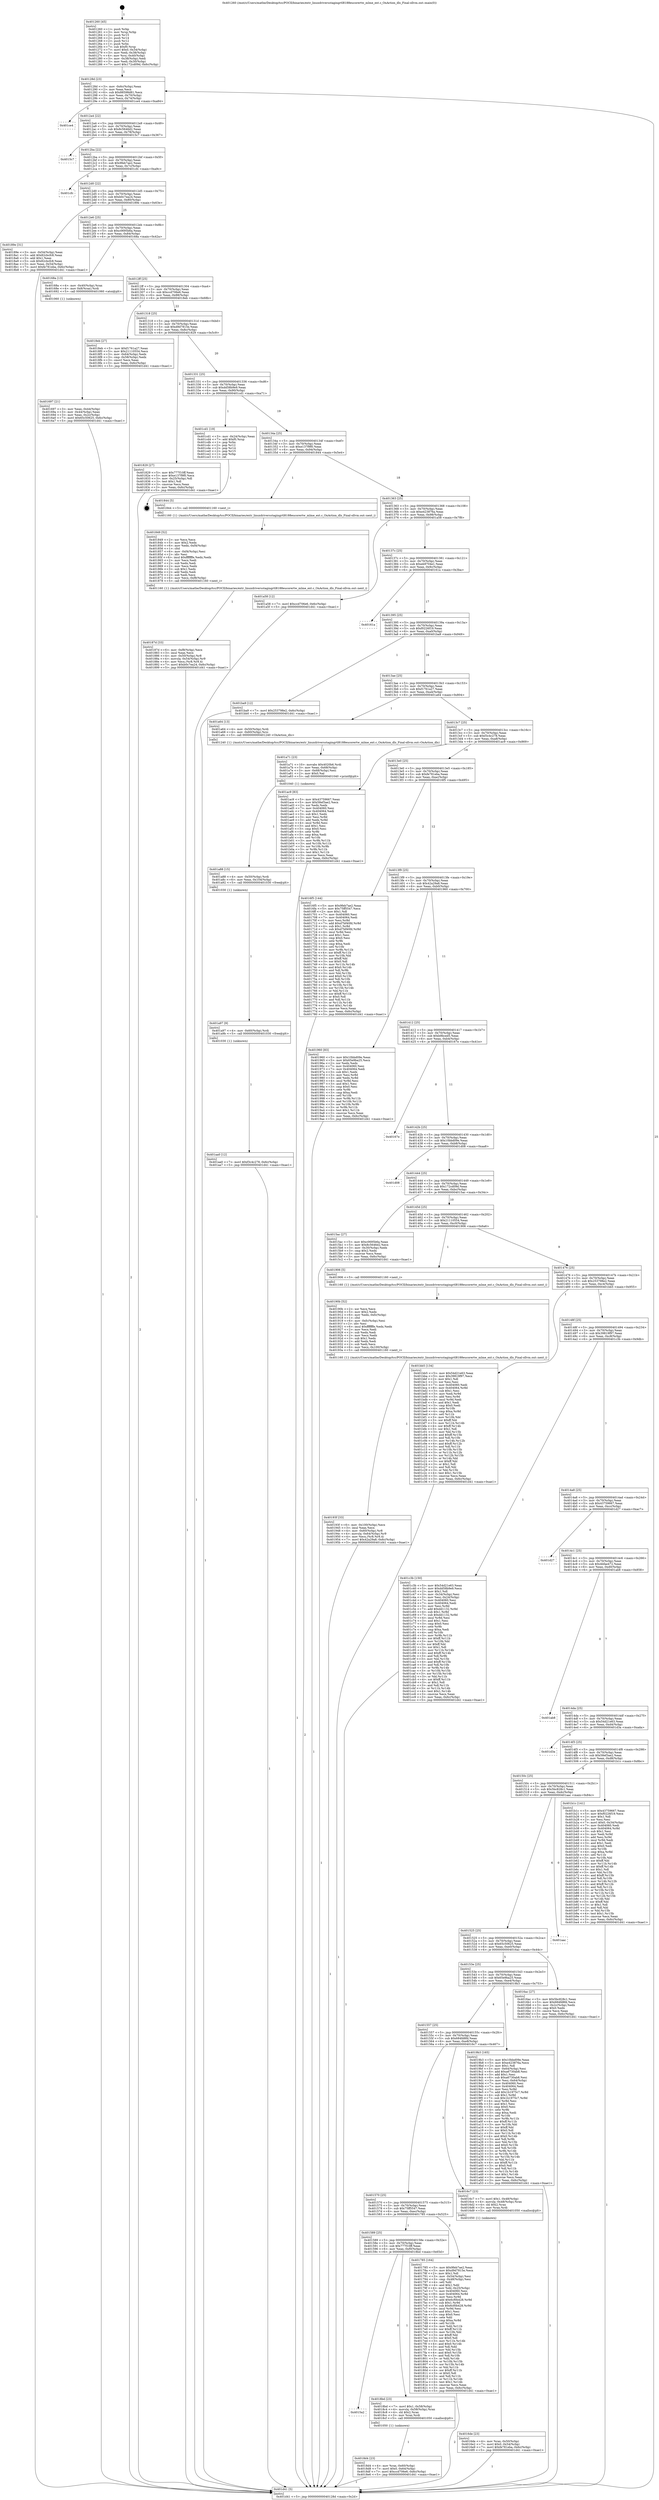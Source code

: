 digraph "0x401260" {
  label = "0x401260 (/mnt/c/Users/mathe/Desktop/tcc/POCII/binaries/extr_linuxdriversstagingrtl8188eucorertw_mlme_ext.c_OnAction_dls_Final-ollvm.out::main(0))"
  labelloc = "t"
  node[shape=record]

  Entry [label="",width=0.3,height=0.3,shape=circle,fillcolor=black,style=filled]
  "0x40128d" [label="{
     0x40128d [23]\l
     | [instrs]\l
     &nbsp;&nbsp;0x40128d \<+3\>: mov -0x6c(%rbp),%eax\l
     &nbsp;&nbsp;0x401290 \<+2\>: mov %eax,%ecx\l
     &nbsp;&nbsp;0x401292 \<+6\>: sub $0x88598d81,%ecx\l
     &nbsp;&nbsp;0x401298 \<+3\>: mov %eax,-0x70(%rbp)\l
     &nbsp;&nbsp;0x40129b \<+3\>: mov %ecx,-0x74(%rbp)\l
     &nbsp;&nbsp;0x40129e \<+6\>: je 0000000000401ce4 \<main+0xa84\>\l
  }"]
  "0x401ce4" [label="{
     0x401ce4\l
  }", style=dashed]
  "0x4012a4" [label="{
     0x4012a4 [22]\l
     | [instrs]\l
     &nbsp;&nbsp;0x4012a4 \<+5\>: jmp 00000000004012a9 \<main+0x49\>\l
     &nbsp;&nbsp;0x4012a9 \<+3\>: mov -0x70(%rbp),%eax\l
     &nbsp;&nbsp;0x4012ac \<+5\>: sub $0x8c5646d2,%eax\l
     &nbsp;&nbsp;0x4012b1 \<+3\>: mov %eax,-0x78(%rbp)\l
     &nbsp;&nbsp;0x4012b4 \<+6\>: je 00000000004015c7 \<main+0x367\>\l
  }"]
  Exit [label="",width=0.3,height=0.3,shape=circle,fillcolor=black,style=filled,peripheries=2]
  "0x4015c7" [label="{
     0x4015c7\l
  }", style=dashed]
  "0x4012ba" [label="{
     0x4012ba [22]\l
     | [instrs]\l
     &nbsp;&nbsp;0x4012ba \<+5\>: jmp 00000000004012bf \<main+0x5f\>\l
     &nbsp;&nbsp;0x4012bf \<+3\>: mov -0x70(%rbp),%eax\l
     &nbsp;&nbsp;0x4012c2 \<+5\>: sub $0x9feb7ae2,%eax\l
     &nbsp;&nbsp;0x4012c7 \<+3\>: mov %eax,-0x7c(%rbp)\l
     &nbsp;&nbsp;0x4012ca \<+6\>: je 0000000000401cfc \<main+0xa9c\>\l
  }"]
  "0x401aa0" [label="{
     0x401aa0 [12]\l
     | [instrs]\l
     &nbsp;&nbsp;0x401aa0 \<+7\>: movl $0xf3c4c278,-0x6c(%rbp)\l
     &nbsp;&nbsp;0x401aa7 \<+5\>: jmp 0000000000401d41 \<main+0xae1\>\l
  }"]
  "0x401cfc" [label="{
     0x401cfc\l
  }", style=dashed]
  "0x4012d0" [label="{
     0x4012d0 [22]\l
     | [instrs]\l
     &nbsp;&nbsp;0x4012d0 \<+5\>: jmp 00000000004012d5 \<main+0x75\>\l
     &nbsp;&nbsp;0x4012d5 \<+3\>: mov -0x70(%rbp),%eax\l
     &nbsp;&nbsp;0x4012d8 \<+5\>: sub $0xb0c7ea24,%eax\l
     &nbsp;&nbsp;0x4012dd \<+3\>: mov %eax,-0x80(%rbp)\l
     &nbsp;&nbsp;0x4012e0 \<+6\>: je 000000000040189e \<main+0x63e\>\l
  }"]
  "0x401a97" [label="{
     0x401a97 [9]\l
     | [instrs]\l
     &nbsp;&nbsp;0x401a97 \<+4\>: mov -0x60(%rbp),%rdi\l
     &nbsp;&nbsp;0x401a9b \<+5\>: call 0000000000401030 \<free@plt\>\l
     | [calls]\l
     &nbsp;&nbsp;0x401030 \{1\} (unknown)\l
  }"]
  "0x40189e" [label="{
     0x40189e [31]\l
     | [instrs]\l
     &nbsp;&nbsp;0x40189e \<+3\>: mov -0x54(%rbp),%eax\l
     &nbsp;&nbsp;0x4018a1 \<+5\>: add $0x82cbcfc8,%eax\l
     &nbsp;&nbsp;0x4018a6 \<+3\>: add $0x1,%eax\l
     &nbsp;&nbsp;0x4018a9 \<+5\>: sub $0x82cbcfc8,%eax\l
     &nbsp;&nbsp;0x4018ae \<+3\>: mov %eax,-0x54(%rbp)\l
     &nbsp;&nbsp;0x4018b1 \<+7\>: movl $0xfe781eba,-0x6c(%rbp)\l
     &nbsp;&nbsp;0x4018b8 \<+5\>: jmp 0000000000401d41 \<main+0xae1\>\l
  }"]
  "0x4012e6" [label="{
     0x4012e6 [25]\l
     | [instrs]\l
     &nbsp;&nbsp;0x4012e6 \<+5\>: jmp 00000000004012eb \<main+0x8b\>\l
     &nbsp;&nbsp;0x4012eb \<+3\>: mov -0x70(%rbp),%eax\l
     &nbsp;&nbsp;0x4012ee \<+5\>: sub $0xc0695b6a,%eax\l
     &nbsp;&nbsp;0x4012f3 \<+6\>: mov %eax,-0x84(%rbp)\l
     &nbsp;&nbsp;0x4012f9 \<+6\>: je 000000000040168a \<main+0x42a\>\l
  }"]
  "0x401a88" [label="{
     0x401a88 [15]\l
     | [instrs]\l
     &nbsp;&nbsp;0x401a88 \<+4\>: mov -0x50(%rbp),%rdi\l
     &nbsp;&nbsp;0x401a8c \<+6\>: mov %eax,-0x104(%rbp)\l
     &nbsp;&nbsp;0x401a92 \<+5\>: call 0000000000401030 \<free@plt\>\l
     | [calls]\l
     &nbsp;&nbsp;0x401030 \{1\} (unknown)\l
  }"]
  "0x40168a" [label="{
     0x40168a [13]\l
     | [instrs]\l
     &nbsp;&nbsp;0x40168a \<+4\>: mov -0x40(%rbp),%rax\l
     &nbsp;&nbsp;0x40168e \<+4\>: mov 0x8(%rax),%rdi\l
     &nbsp;&nbsp;0x401692 \<+5\>: call 0000000000401060 \<atoi@plt\>\l
     | [calls]\l
     &nbsp;&nbsp;0x401060 \{1\} (unknown)\l
  }"]
  "0x4012ff" [label="{
     0x4012ff [25]\l
     | [instrs]\l
     &nbsp;&nbsp;0x4012ff \<+5\>: jmp 0000000000401304 \<main+0xa4\>\l
     &nbsp;&nbsp;0x401304 \<+3\>: mov -0x70(%rbp),%eax\l
     &nbsp;&nbsp;0x401307 \<+5\>: sub $0xccd706e6,%eax\l
     &nbsp;&nbsp;0x40130c \<+6\>: mov %eax,-0x88(%rbp)\l
     &nbsp;&nbsp;0x401312 \<+6\>: je 00000000004018eb \<main+0x68b\>\l
  }"]
  "0x401a71" [label="{
     0x401a71 [23]\l
     | [instrs]\l
     &nbsp;&nbsp;0x401a71 \<+10\>: movabs $0x4020b6,%rdi\l
     &nbsp;&nbsp;0x401a7b \<+3\>: mov %eax,-0x68(%rbp)\l
     &nbsp;&nbsp;0x401a7e \<+3\>: mov -0x68(%rbp),%esi\l
     &nbsp;&nbsp;0x401a81 \<+2\>: mov $0x0,%al\l
     &nbsp;&nbsp;0x401a83 \<+5\>: call 0000000000401040 \<printf@plt\>\l
     | [calls]\l
     &nbsp;&nbsp;0x401040 \{1\} (unknown)\l
  }"]
  "0x4018eb" [label="{
     0x4018eb [27]\l
     | [instrs]\l
     &nbsp;&nbsp;0x4018eb \<+5\>: mov $0xf1761a27,%eax\l
     &nbsp;&nbsp;0x4018f0 \<+5\>: mov $0x21110554,%ecx\l
     &nbsp;&nbsp;0x4018f5 \<+3\>: mov -0x64(%rbp),%edx\l
     &nbsp;&nbsp;0x4018f8 \<+3\>: cmp -0x58(%rbp),%edx\l
     &nbsp;&nbsp;0x4018fb \<+3\>: cmovl %ecx,%eax\l
     &nbsp;&nbsp;0x4018fe \<+3\>: mov %eax,-0x6c(%rbp)\l
     &nbsp;&nbsp;0x401901 \<+5\>: jmp 0000000000401d41 \<main+0xae1\>\l
  }"]
  "0x401318" [label="{
     0x401318 [25]\l
     | [instrs]\l
     &nbsp;&nbsp;0x401318 \<+5\>: jmp 000000000040131d \<main+0xbd\>\l
     &nbsp;&nbsp;0x40131d \<+3\>: mov -0x70(%rbp),%eax\l
     &nbsp;&nbsp;0x401320 \<+5\>: sub $0xd9d7815e,%eax\l
     &nbsp;&nbsp;0x401325 \<+6\>: mov %eax,-0x8c(%rbp)\l
     &nbsp;&nbsp;0x40132b \<+6\>: je 0000000000401829 \<main+0x5c9\>\l
  }"]
  "0x40193f" [label="{
     0x40193f [33]\l
     | [instrs]\l
     &nbsp;&nbsp;0x40193f \<+6\>: mov -0x100(%rbp),%ecx\l
     &nbsp;&nbsp;0x401945 \<+3\>: imul %eax,%ecx\l
     &nbsp;&nbsp;0x401948 \<+4\>: mov -0x60(%rbp),%r8\l
     &nbsp;&nbsp;0x40194c \<+4\>: movslq -0x64(%rbp),%r9\l
     &nbsp;&nbsp;0x401950 \<+4\>: mov %ecx,(%r8,%r9,4)\l
     &nbsp;&nbsp;0x401954 \<+7\>: movl $0x42a29a8,-0x6c(%rbp)\l
     &nbsp;&nbsp;0x40195b \<+5\>: jmp 0000000000401d41 \<main+0xae1\>\l
  }"]
  "0x401829" [label="{
     0x401829 [27]\l
     | [instrs]\l
     &nbsp;&nbsp;0x401829 \<+5\>: mov $0x777f10ff,%eax\l
     &nbsp;&nbsp;0x40182e \<+5\>: mov $0xe137f9f0,%ecx\l
     &nbsp;&nbsp;0x401833 \<+3\>: mov -0x25(%rbp),%dl\l
     &nbsp;&nbsp;0x401836 \<+3\>: test $0x1,%dl\l
     &nbsp;&nbsp;0x401839 \<+3\>: cmovne %ecx,%eax\l
     &nbsp;&nbsp;0x40183c \<+3\>: mov %eax,-0x6c(%rbp)\l
     &nbsp;&nbsp;0x40183f \<+5\>: jmp 0000000000401d41 \<main+0xae1\>\l
  }"]
  "0x401331" [label="{
     0x401331 [25]\l
     | [instrs]\l
     &nbsp;&nbsp;0x401331 \<+5\>: jmp 0000000000401336 \<main+0xd6\>\l
     &nbsp;&nbsp;0x401336 \<+3\>: mov -0x70(%rbp),%eax\l
     &nbsp;&nbsp;0x401339 \<+5\>: sub $0xdd58b9e9,%eax\l
     &nbsp;&nbsp;0x40133e \<+6\>: mov %eax,-0x90(%rbp)\l
     &nbsp;&nbsp;0x401344 \<+6\>: je 0000000000401cd1 \<main+0xa71\>\l
  }"]
  "0x40190b" [label="{
     0x40190b [52]\l
     | [instrs]\l
     &nbsp;&nbsp;0x40190b \<+2\>: xor %ecx,%ecx\l
     &nbsp;&nbsp;0x40190d \<+5\>: mov $0x2,%edx\l
     &nbsp;&nbsp;0x401912 \<+6\>: mov %edx,-0xfc(%rbp)\l
     &nbsp;&nbsp;0x401918 \<+1\>: cltd\l
     &nbsp;&nbsp;0x401919 \<+6\>: mov -0xfc(%rbp),%esi\l
     &nbsp;&nbsp;0x40191f \<+2\>: idiv %esi\l
     &nbsp;&nbsp;0x401921 \<+6\>: imul $0xfffffffe,%edx,%edx\l
     &nbsp;&nbsp;0x401927 \<+2\>: mov %ecx,%edi\l
     &nbsp;&nbsp;0x401929 \<+2\>: sub %edx,%edi\l
     &nbsp;&nbsp;0x40192b \<+2\>: mov %ecx,%edx\l
     &nbsp;&nbsp;0x40192d \<+3\>: sub $0x1,%edx\l
     &nbsp;&nbsp;0x401930 \<+2\>: add %edx,%edi\l
     &nbsp;&nbsp;0x401932 \<+2\>: sub %edi,%ecx\l
     &nbsp;&nbsp;0x401934 \<+6\>: mov %ecx,-0x100(%rbp)\l
     &nbsp;&nbsp;0x40193a \<+5\>: call 0000000000401160 \<next_i\>\l
     | [calls]\l
     &nbsp;&nbsp;0x401160 \{1\} (/mnt/c/Users/mathe/Desktop/tcc/POCII/binaries/extr_linuxdriversstagingrtl8188eucorertw_mlme_ext.c_OnAction_dls_Final-ollvm.out::next_i)\l
  }"]
  "0x401cd1" [label="{
     0x401cd1 [19]\l
     | [instrs]\l
     &nbsp;&nbsp;0x401cd1 \<+3\>: mov -0x24(%rbp),%eax\l
     &nbsp;&nbsp;0x401cd4 \<+7\>: add $0xf0,%rsp\l
     &nbsp;&nbsp;0x401cdb \<+1\>: pop %rbx\l
     &nbsp;&nbsp;0x401cdc \<+2\>: pop %r12\l
     &nbsp;&nbsp;0x401cde \<+2\>: pop %r14\l
     &nbsp;&nbsp;0x401ce0 \<+2\>: pop %r15\l
     &nbsp;&nbsp;0x401ce2 \<+1\>: pop %rbp\l
     &nbsp;&nbsp;0x401ce3 \<+1\>: ret\l
  }"]
  "0x40134a" [label="{
     0x40134a [25]\l
     | [instrs]\l
     &nbsp;&nbsp;0x40134a \<+5\>: jmp 000000000040134f \<main+0xef\>\l
     &nbsp;&nbsp;0x40134f \<+3\>: mov -0x70(%rbp),%eax\l
     &nbsp;&nbsp;0x401352 \<+5\>: sub $0xe137f9f0,%eax\l
     &nbsp;&nbsp;0x401357 \<+6\>: mov %eax,-0x94(%rbp)\l
     &nbsp;&nbsp;0x40135d \<+6\>: je 0000000000401844 \<main+0x5e4\>\l
  }"]
  "0x4018d4" [label="{
     0x4018d4 [23]\l
     | [instrs]\l
     &nbsp;&nbsp;0x4018d4 \<+4\>: mov %rax,-0x60(%rbp)\l
     &nbsp;&nbsp;0x4018d8 \<+7\>: movl $0x0,-0x64(%rbp)\l
     &nbsp;&nbsp;0x4018df \<+7\>: movl $0xccd706e6,-0x6c(%rbp)\l
     &nbsp;&nbsp;0x4018e6 \<+5\>: jmp 0000000000401d41 \<main+0xae1\>\l
  }"]
  "0x401844" [label="{
     0x401844 [5]\l
     | [instrs]\l
     &nbsp;&nbsp;0x401844 \<+5\>: call 0000000000401160 \<next_i\>\l
     | [calls]\l
     &nbsp;&nbsp;0x401160 \{1\} (/mnt/c/Users/mathe/Desktop/tcc/POCII/binaries/extr_linuxdriversstagingrtl8188eucorertw_mlme_ext.c_OnAction_dls_Final-ollvm.out::next_i)\l
  }"]
  "0x401363" [label="{
     0x401363 [25]\l
     | [instrs]\l
     &nbsp;&nbsp;0x401363 \<+5\>: jmp 0000000000401368 \<main+0x108\>\l
     &nbsp;&nbsp;0x401368 \<+3\>: mov -0x70(%rbp),%eax\l
     &nbsp;&nbsp;0x40136b \<+5\>: sub $0xe423876a,%eax\l
     &nbsp;&nbsp;0x401370 \<+6\>: mov %eax,-0x98(%rbp)\l
     &nbsp;&nbsp;0x401376 \<+6\>: je 0000000000401a58 \<main+0x7f8\>\l
  }"]
  "0x4015a2" [label="{
     0x4015a2\l
  }", style=dashed]
  "0x401a58" [label="{
     0x401a58 [12]\l
     | [instrs]\l
     &nbsp;&nbsp;0x401a58 \<+7\>: movl $0xccd706e6,-0x6c(%rbp)\l
     &nbsp;&nbsp;0x401a5f \<+5\>: jmp 0000000000401d41 \<main+0xae1\>\l
  }"]
  "0x40137c" [label="{
     0x40137c [25]\l
     | [instrs]\l
     &nbsp;&nbsp;0x40137c \<+5\>: jmp 0000000000401381 \<main+0x121\>\l
     &nbsp;&nbsp;0x401381 \<+3\>: mov -0x70(%rbp),%eax\l
     &nbsp;&nbsp;0x401384 \<+5\>: sub $0xeb9704e1,%eax\l
     &nbsp;&nbsp;0x401389 \<+6\>: mov %eax,-0x9c(%rbp)\l
     &nbsp;&nbsp;0x40138f \<+6\>: je 000000000040161a \<main+0x3ba\>\l
  }"]
  "0x4018bd" [label="{
     0x4018bd [23]\l
     | [instrs]\l
     &nbsp;&nbsp;0x4018bd \<+7\>: movl $0x1,-0x58(%rbp)\l
     &nbsp;&nbsp;0x4018c4 \<+4\>: movslq -0x58(%rbp),%rax\l
     &nbsp;&nbsp;0x4018c8 \<+4\>: shl $0x2,%rax\l
     &nbsp;&nbsp;0x4018cc \<+3\>: mov %rax,%rdi\l
     &nbsp;&nbsp;0x4018cf \<+5\>: call 0000000000401050 \<malloc@plt\>\l
     | [calls]\l
     &nbsp;&nbsp;0x401050 \{1\} (unknown)\l
  }"]
  "0x40161a" [label="{
     0x40161a\l
  }", style=dashed]
  "0x401395" [label="{
     0x401395 [25]\l
     | [instrs]\l
     &nbsp;&nbsp;0x401395 \<+5\>: jmp 000000000040139a \<main+0x13a\>\l
     &nbsp;&nbsp;0x40139a \<+3\>: mov -0x70(%rbp),%eax\l
     &nbsp;&nbsp;0x40139d \<+5\>: sub $0xf0226f19,%eax\l
     &nbsp;&nbsp;0x4013a2 \<+6\>: mov %eax,-0xa0(%rbp)\l
     &nbsp;&nbsp;0x4013a8 \<+6\>: je 0000000000401ba9 \<main+0x949\>\l
  }"]
  "0x40187d" [label="{
     0x40187d [33]\l
     | [instrs]\l
     &nbsp;&nbsp;0x40187d \<+6\>: mov -0xf8(%rbp),%ecx\l
     &nbsp;&nbsp;0x401883 \<+3\>: imul %eax,%ecx\l
     &nbsp;&nbsp;0x401886 \<+4\>: mov -0x50(%rbp),%r8\l
     &nbsp;&nbsp;0x40188a \<+4\>: movslq -0x54(%rbp),%r9\l
     &nbsp;&nbsp;0x40188e \<+4\>: mov %ecx,(%r8,%r9,4)\l
     &nbsp;&nbsp;0x401892 \<+7\>: movl $0xb0c7ea24,-0x6c(%rbp)\l
     &nbsp;&nbsp;0x401899 \<+5\>: jmp 0000000000401d41 \<main+0xae1\>\l
  }"]
  "0x401ba9" [label="{
     0x401ba9 [12]\l
     | [instrs]\l
     &nbsp;&nbsp;0x401ba9 \<+7\>: movl $0x253798e2,-0x6c(%rbp)\l
     &nbsp;&nbsp;0x401bb0 \<+5\>: jmp 0000000000401d41 \<main+0xae1\>\l
  }"]
  "0x4013ae" [label="{
     0x4013ae [25]\l
     | [instrs]\l
     &nbsp;&nbsp;0x4013ae \<+5\>: jmp 00000000004013b3 \<main+0x153\>\l
     &nbsp;&nbsp;0x4013b3 \<+3\>: mov -0x70(%rbp),%eax\l
     &nbsp;&nbsp;0x4013b6 \<+5\>: sub $0xf1761a27,%eax\l
     &nbsp;&nbsp;0x4013bb \<+6\>: mov %eax,-0xa4(%rbp)\l
     &nbsp;&nbsp;0x4013c1 \<+6\>: je 0000000000401a64 \<main+0x804\>\l
  }"]
  "0x401849" [label="{
     0x401849 [52]\l
     | [instrs]\l
     &nbsp;&nbsp;0x401849 \<+2\>: xor %ecx,%ecx\l
     &nbsp;&nbsp;0x40184b \<+5\>: mov $0x2,%edx\l
     &nbsp;&nbsp;0x401850 \<+6\>: mov %edx,-0xf4(%rbp)\l
     &nbsp;&nbsp;0x401856 \<+1\>: cltd\l
     &nbsp;&nbsp;0x401857 \<+6\>: mov -0xf4(%rbp),%esi\l
     &nbsp;&nbsp;0x40185d \<+2\>: idiv %esi\l
     &nbsp;&nbsp;0x40185f \<+6\>: imul $0xfffffffe,%edx,%edx\l
     &nbsp;&nbsp;0x401865 \<+2\>: mov %ecx,%edi\l
     &nbsp;&nbsp;0x401867 \<+2\>: sub %edx,%edi\l
     &nbsp;&nbsp;0x401869 \<+2\>: mov %ecx,%edx\l
     &nbsp;&nbsp;0x40186b \<+3\>: sub $0x1,%edx\l
     &nbsp;&nbsp;0x40186e \<+2\>: add %edx,%edi\l
     &nbsp;&nbsp;0x401870 \<+2\>: sub %edi,%ecx\l
     &nbsp;&nbsp;0x401872 \<+6\>: mov %ecx,-0xf8(%rbp)\l
     &nbsp;&nbsp;0x401878 \<+5\>: call 0000000000401160 \<next_i\>\l
     | [calls]\l
     &nbsp;&nbsp;0x401160 \{1\} (/mnt/c/Users/mathe/Desktop/tcc/POCII/binaries/extr_linuxdriversstagingrtl8188eucorertw_mlme_ext.c_OnAction_dls_Final-ollvm.out::next_i)\l
  }"]
  "0x401a64" [label="{
     0x401a64 [13]\l
     | [instrs]\l
     &nbsp;&nbsp;0x401a64 \<+4\>: mov -0x50(%rbp),%rdi\l
     &nbsp;&nbsp;0x401a68 \<+4\>: mov -0x60(%rbp),%rsi\l
     &nbsp;&nbsp;0x401a6c \<+5\>: call 0000000000401240 \<OnAction_dls\>\l
     | [calls]\l
     &nbsp;&nbsp;0x401240 \{1\} (/mnt/c/Users/mathe/Desktop/tcc/POCII/binaries/extr_linuxdriversstagingrtl8188eucorertw_mlme_ext.c_OnAction_dls_Final-ollvm.out::OnAction_dls)\l
  }"]
  "0x4013c7" [label="{
     0x4013c7 [25]\l
     | [instrs]\l
     &nbsp;&nbsp;0x4013c7 \<+5\>: jmp 00000000004013cc \<main+0x16c\>\l
     &nbsp;&nbsp;0x4013cc \<+3\>: mov -0x70(%rbp),%eax\l
     &nbsp;&nbsp;0x4013cf \<+5\>: sub $0xf3c4c278,%eax\l
     &nbsp;&nbsp;0x4013d4 \<+6\>: mov %eax,-0xa8(%rbp)\l
     &nbsp;&nbsp;0x4013da \<+6\>: je 0000000000401ac9 \<main+0x869\>\l
  }"]
  "0x401589" [label="{
     0x401589 [25]\l
     | [instrs]\l
     &nbsp;&nbsp;0x401589 \<+5\>: jmp 000000000040158e \<main+0x32e\>\l
     &nbsp;&nbsp;0x40158e \<+3\>: mov -0x70(%rbp),%eax\l
     &nbsp;&nbsp;0x401591 \<+5\>: sub $0x777f10ff,%eax\l
     &nbsp;&nbsp;0x401596 \<+6\>: mov %eax,-0xf0(%rbp)\l
     &nbsp;&nbsp;0x40159c \<+6\>: je 00000000004018bd \<main+0x65d\>\l
  }"]
  "0x401ac9" [label="{
     0x401ac9 [83]\l
     | [instrs]\l
     &nbsp;&nbsp;0x401ac9 \<+5\>: mov $0x43759667,%eax\l
     &nbsp;&nbsp;0x401ace \<+5\>: mov $0x58ef3ae2,%ecx\l
     &nbsp;&nbsp;0x401ad3 \<+2\>: xor %edx,%edx\l
     &nbsp;&nbsp;0x401ad5 \<+7\>: mov 0x404060,%esi\l
     &nbsp;&nbsp;0x401adc \<+7\>: mov 0x404064,%edi\l
     &nbsp;&nbsp;0x401ae3 \<+3\>: sub $0x1,%edx\l
     &nbsp;&nbsp;0x401ae6 \<+3\>: mov %esi,%r8d\l
     &nbsp;&nbsp;0x401ae9 \<+3\>: add %edx,%r8d\l
     &nbsp;&nbsp;0x401aec \<+4\>: imul %r8d,%esi\l
     &nbsp;&nbsp;0x401af0 \<+3\>: and $0x1,%esi\l
     &nbsp;&nbsp;0x401af3 \<+3\>: cmp $0x0,%esi\l
     &nbsp;&nbsp;0x401af6 \<+4\>: sete %r9b\l
     &nbsp;&nbsp;0x401afa \<+3\>: cmp $0xa,%edi\l
     &nbsp;&nbsp;0x401afd \<+4\>: setl %r10b\l
     &nbsp;&nbsp;0x401b01 \<+3\>: mov %r9b,%r11b\l
     &nbsp;&nbsp;0x401b04 \<+3\>: and %r10b,%r11b\l
     &nbsp;&nbsp;0x401b07 \<+3\>: xor %r10b,%r9b\l
     &nbsp;&nbsp;0x401b0a \<+3\>: or %r9b,%r11b\l
     &nbsp;&nbsp;0x401b0d \<+4\>: test $0x1,%r11b\l
     &nbsp;&nbsp;0x401b11 \<+3\>: cmovne %ecx,%eax\l
     &nbsp;&nbsp;0x401b14 \<+3\>: mov %eax,-0x6c(%rbp)\l
     &nbsp;&nbsp;0x401b17 \<+5\>: jmp 0000000000401d41 \<main+0xae1\>\l
  }"]
  "0x4013e0" [label="{
     0x4013e0 [25]\l
     | [instrs]\l
     &nbsp;&nbsp;0x4013e0 \<+5\>: jmp 00000000004013e5 \<main+0x185\>\l
     &nbsp;&nbsp;0x4013e5 \<+3\>: mov -0x70(%rbp),%eax\l
     &nbsp;&nbsp;0x4013e8 \<+5\>: sub $0xfe781eba,%eax\l
     &nbsp;&nbsp;0x4013ed \<+6\>: mov %eax,-0xac(%rbp)\l
     &nbsp;&nbsp;0x4013f3 \<+6\>: je 00000000004016f5 \<main+0x495\>\l
  }"]
  "0x401785" [label="{
     0x401785 [164]\l
     | [instrs]\l
     &nbsp;&nbsp;0x401785 \<+5\>: mov $0x9feb7ae2,%eax\l
     &nbsp;&nbsp;0x40178a \<+5\>: mov $0xd9d7815e,%ecx\l
     &nbsp;&nbsp;0x40178f \<+2\>: mov $0x1,%dl\l
     &nbsp;&nbsp;0x401791 \<+3\>: mov -0x54(%rbp),%esi\l
     &nbsp;&nbsp;0x401794 \<+3\>: cmp -0x48(%rbp),%esi\l
     &nbsp;&nbsp;0x401797 \<+4\>: setl %dil\l
     &nbsp;&nbsp;0x40179b \<+4\>: and $0x1,%dil\l
     &nbsp;&nbsp;0x40179f \<+4\>: mov %dil,-0x25(%rbp)\l
     &nbsp;&nbsp;0x4017a3 \<+7\>: mov 0x404060,%esi\l
     &nbsp;&nbsp;0x4017aa \<+8\>: mov 0x404064,%r8d\l
     &nbsp;&nbsp;0x4017b2 \<+3\>: mov %esi,%r9d\l
     &nbsp;&nbsp;0x4017b5 \<+7\>: add $0x6cf0b428,%r9d\l
     &nbsp;&nbsp;0x4017bc \<+4\>: sub $0x1,%r9d\l
     &nbsp;&nbsp;0x4017c0 \<+7\>: sub $0x6cf0b428,%r9d\l
     &nbsp;&nbsp;0x4017c7 \<+4\>: imul %r9d,%esi\l
     &nbsp;&nbsp;0x4017cb \<+3\>: and $0x1,%esi\l
     &nbsp;&nbsp;0x4017ce \<+3\>: cmp $0x0,%esi\l
     &nbsp;&nbsp;0x4017d1 \<+4\>: sete %dil\l
     &nbsp;&nbsp;0x4017d5 \<+4\>: cmp $0xa,%r8d\l
     &nbsp;&nbsp;0x4017d9 \<+4\>: setl %r10b\l
     &nbsp;&nbsp;0x4017dd \<+3\>: mov %dil,%r11b\l
     &nbsp;&nbsp;0x4017e0 \<+4\>: xor $0xff,%r11b\l
     &nbsp;&nbsp;0x4017e4 \<+3\>: mov %r10b,%bl\l
     &nbsp;&nbsp;0x4017e7 \<+3\>: xor $0xff,%bl\l
     &nbsp;&nbsp;0x4017ea \<+3\>: xor $0x0,%dl\l
     &nbsp;&nbsp;0x4017ed \<+3\>: mov %r11b,%r14b\l
     &nbsp;&nbsp;0x4017f0 \<+4\>: and $0x0,%r14b\l
     &nbsp;&nbsp;0x4017f4 \<+3\>: and %dl,%dil\l
     &nbsp;&nbsp;0x4017f7 \<+3\>: mov %bl,%r15b\l
     &nbsp;&nbsp;0x4017fa \<+4\>: and $0x0,%r15b\l
     &nbsp;&nbsp;0x4017fe \<+3\>: and %dl,%r10b\l
     &nbsp;&nbsp;0x401801 \<+3\>: or %dil,%r14b\l
     &nbsp;&nbsp;0x401804 \<+3\>: or %r10b,%r15b\l
     &nbsp;&nbsp;0x401807 \<+3\>: xor %r15b,%r14b\l
     &nbsp;&nbsp;0x40180a \<+3\>: or %bl,%r11b\l
     &nbsp;&nbsp;0x40180d \<+4\>: xor $0xff,%r11b\l
     &nbsp;&nbsp;0x401811 \<+3\>: or $0x0,%dl\l
     &nbsp;&nbsp;0x401814 \<+3\>: and %dl,%r11b\l
     &nbsp;&nbsp;0x401817 \<+3\>: or %r11b,%r14b\l
     &nbsp;&nbsp;0x40181a \<+4\>: test $0x1,%r14b\l
     &nbsp;&nbsp;0x40181e \<+3\>: cmovne %ecx,%eax\l
     &nbsp;&nbsp;0x401821 \<+3\>: mov %eax,-0x6c(%rbp)\l
     &nbsp;&nbsp;0x401824 \<+5\>: jmp 0000000000401d41 \<main+0xae1\>\l
  }"]
  "0x4016f5" [label="{
     0x4016f5 [144]\l
     | [instrs]\l
     &nbsp;&nbsp;0x4016f5 \<+5\>: mov $0x9feb7ae2,%eax\l
     &nbsp;&nbsp;0x4016fa \<+5\>: mov $0x75ff5547,%ecx\l
     &nbsp;&nbsp;0x4016ff \<+2\>: mov $0x1,%dl\l
     &nbsp;&nbsp;0x401701 \<+7\>: mov 0x404060,%esi\l
     &nbsp;&nbsp;0x401708 \<+7\>: mov 0x404064,%edi\l
     &nbsp;&nbsp;0x40170f \<+3\>: mov %esi,%r8d\l
     &nbsp;&nbsp;0x401712 \<+7\>: add $0xd7bf40fd,%r8d\l
     &nbsp;&nbsp;0x401719 \<+4\>: sub $0x1,%r8d\l
     &nbsp;&nbsp;0x40171d \<+7\>: sub $0xd7bf40fd,%r8d\l
     &nbsp;&nbsp;0x401724 \<+4\>: imul %r8d,%esi\l
     &nbsp;&nbsp;0x401728 \<+3\>: and $0x1,%esi\l
     &nbsp;&nbsp;0x40172b \<+3\>: cmp $0x0,%esi\l
     &nbsp;&nbsp;0x40172e \<+4\>: sete %r9b\l
     &nbsp;&nbsp;0x401732 \<+3\>: cmp $0xa,%edi\l
     &nbsp;&nbsp;0x401735 \<+4\>: setl %r10b\l
     &nbsp;&nbsp;0x401739 \<+3\>: mov %r9b,%r11b\l
     &nbsp;&nbsp;0x40173c \<+4\>: xor $0xff,%r11b\l
     &nbsp;&nbsp;0x401740 \<+3\>: mov %r10b,%bl\l
     &nbsp;&nbsp;0x401743 \<+3\>: xor $0xff,%bl\l
     &nbsp;&nbsp;0x401746 \<+3\>: xor $0x0,%dl\l
     &nbsp;&nbsp;0x401749 \<+3\>: mov %r11b,%r14b\l
     &nbsp;&nbsp;0x40174c \<+4\>: and $0x0,%r14b\l
     &nbsp;&nbsp;0x401750 \<+3\>: and %dl,%r9b\l
     &nbsp;&nbsp;0x401753 \<+3\>: mov %bl,%r15b\l
     &nbsp;&nbsp;0x401756 \<+4\>: and $0x0,%r15b\l
     &nbsp;&nbsp;0x40175a \<+3\>: and %dl,%r10b\l
     &nbsp;&nbsp;0x40175d \<+3\>: or %r9b,%r14b\l
     &nbsp;&nbsp;0x401760 \<+3\>: or %r10b,%r15b\l
     &nbsp;&nbsp;0x401763 \<+3\>: xor %r15b,%r14b\l
     &nbsp;&nbsp;0x401766 \<+3\>: or %bl,%r11b\l
     &nbsp;&nbsp;0x401769 \<+4\>: xor $0xff,%r11b\l
     &nbsp;&nbsp;0x40176d \<+3\>: or $0x0,%dl\l
     &nbsp;&nbsp;0x401770 \<+3\>: and %dl,%r11b\l
     &nbsp;&nbsp;0x401773 \<+3\>: or %r11b,%r14b\l
     &nbsp;&nbsp;0x401776 \<+4\>: test $0x1,%r14b\l
     &nbsp;&nbsp;0x40177a \<+3\>: cmovne %ecx,%eax\l
     &nbsp;&nbsp;0x40177d \<+3\>: mov %eax,-0x6c(%rbp)\l
     &nbsp;&nbsp;0x401780 \<+5\>: jmp 0000000000401d41 \<main+0xae1\>\l
  }"]
  "0x4013f9" [label="{
     0x4013f9 [25]\l
     | [instrs]\l
     &nbsp;&nbsp;0x4013f9 \<+5\>: jmp 00000000004013fe \<main+0x19e\>\l
     &nbsp;&nbsp;0x4013fe \<+3\>: mov -0x70(%rbp),%eax\l
     &nbsp;&nbsp;0x401401 \<+5\>: sub $0x42a29a8,%eax\l
     &nbsp;&nbsp;0x401406 \<+6\>: mov %eax,-0xb0(%rbp)\l
     &nbsp;&nbsp;0x40140c \<+6\>: je 0000000000401960 \<main+0x700\>\l
  }"]
  "0x4016de" [label="{
     0x4016de [23]\l
     | [instrs]\l
     &nbsp;&nbsp;0x4016de \<+4\>: mov %rax,-0x50(%rbp)\l
     &nbsp;&nbsp;0x4016e2 \<+7\>: movl $0x0,-0x54(%rbp)\l
     &nbsp;&nbsp;0x4016e9 \<+7\>: movl $0xfe781eba,-0x6c(%rbp)\l
     &nbsp;&nbsp;0x4016f0 \<+5\>: jmp 0000000000401d41 \<main+0xae1\>\l
  }"]
  "0x401960" [label="{
     0x401960 [83]\l
     | [instrs]\l
     &nbsp;&nbsp;0x401960 \<+5\>: mov $0x10bbd09e,%eax\l
     &nbsp;&nbsp;0x401965 \<+5\>: mov $0x65e9ba25,%ecx\l
     &nbsp;&nbsp;0x40196a \<+2\>: xor %edx,%edx\l
     &nbsp;&nbsp;0x40196c \<+7\>: mov 0x404060,%esi\l
     &nbsp;&nbsp;0x401973 \<+7\>: mov 0x404064,%edi\l
     &nbsp;&nbsp;0x40197a \<+3\>: sub $0x1,%edx\l
     &nbsp;&nbsp;0x40197d \<+3\>: mov %esi,%r8d\l
     &nbsp;&nbsp;0x401980 \<+3\>: add %edx,%r8d\l
     &nbsp;&nbsp;0x401983 \<+4\>: imul %r8d,%esi\l
     &nbsp;&nbsp;0x401987 \<+3\>: and $0x1,%esi\l
     &nbsp;&nbsp;0x40198a \<+3\>: cmp $0x0,%esi\l
     &nbsp;&nbsp;0x40198d \<+4\>: sete %r9b\l
     &nbsp;&nbsp;0x401991 \<+3\>: cmp $0xa,%edi\l
     &nbsp;&nbsp;0x401994 \<+4\>: setl %r10b\l
     &nbsp;&nbsp;0x401998 \<+3\>: mov %r9b,%r11b\l
     &nbsp;&nbsp;0x40199b \<+3\>: and %r10b,%r11b\l
     &nbsp;&nbsp;0x40199e \<+3\>: xor %r10b,%r9b\l
     &nbsp;&nbsp;0x4019a1 \<+3\>: or %r9b,%r11b\l
     &nbsp;&nbsp;0x4019a4 \<+4\>: test $0x1,%r11b\l
     &nbsp;&nbsp;0x4019a8 \<+3\>: cmovne %ecx,%eax\l
     &nbsp;&nbsp;0x4019ab \<+3\>: mov %eax,-0x6c(%rbp)\l
     &nbsp;&nbsp;0x4019ae \<+5\>: jmp 0000000000401d41 \<main+0xae1\>\l
  }"]
  "0x401412" [label="{
     0x401412 [25]\l
     | [instrs]\l
     &nbsp;&nbsp;0x401412 \<+5\>: jmp 0000000000401417 \<main+0x1b7\>\l
     &nbsp;&nbsp;0x401417 \<+3\>: mov -0x70(%rbp),%eax\l
     &nbsp;&nbsp;0x40141a \<+5\>: sub $0xb9bced5,%eax\l
     &nbsp;&nbsp;0x40141f \<+6\>: mov %eax,-0xb4(%rbp)\l
     &nbsp;&nbsp;0x401425 \<+6\>: je 000000000040167e \<main+0x41e\>\l
  }"]
  "0x401570" [label="{
     0x401570 [25]\l
     | [instrs]\l
     &nbsp;&nbsp;0x401570 \<+5\>: jmp 0000000000401575 \<main+0x315\>\l
     &nbsp;&nbsp;0x401575 \<+3\>: mov -0x70(%rbp),%eax\l
     &nbsp;&nbsp;0x401578 \<+5\>: sub $0x75ff5547,%eax\l
     &nbsp;&nbsp;0x40157d \<+6\>: mov %eax,-0xec(%rbp)\l
     &nbsp;&nbsp;0x401583 \<+6\>: je 0000000000401785 \<main+0x525\>\l
  }"]
  "0x40167e" [label="{
     0x40167e\l
  }", style=dashed]
  "0x40142b" [label="{
     0x40142b [25]\l
     | [instrs]\l
     &nbsp;&nbsp;0x40142b \<+5\>: jmp 0000000000401430 \<main+0x1d0\>\l
     &nbsp;&nbsp;0x401430 \<+3\>: mov -0x70(%rbp),%eax\l
     &nbsp;&nbsp;0x401433 \<+5\>: sub $0x10bbd09e,%eax\l
     &nbsp;&nbsp;0x401438 \<+6\>: mov %eax,-0xb8(%rbp)\l
     &nbsp;&nbsp;0x40143e \<+6\>: je 0000000000401d08 \<main+0xaa8\>\l
  }"]
  "0x4016c7" [label="{
     0x4016c7 [23]\l
     | [instrs]\l
     &nbsp;&nbsp;0x4016c7 \<+7\>: movl $0x1,-0x48(%rbp)\l
     &nbsp;&nbsp;0x4016ce \<+4\>: movslq -0x48(%rbp),%rax\l
     &nbsp;&nbsp;0x4016d2 \<+4\>: shl $0x2,%rax\l
     &nbsp;&nbsp;0x4016d6 \<+3\>: mov %rax,%rdi\l
     &nbsp;&nbsp;0x4016d9 \<+5\>: call 0000000000401050 \<malloc@plt\>\l
     | [calls]\l
     &nbsp;&nbsp;0x401050 \{1\} (unknown)\l
  }"]
  "0x401d08" [label="{
     0x401d08\l
  }", style=dashed]
  "0x401444" [label="{
     0x401444 [25]\l
     | [instrs]\l
     &nbsp;&nbsp;0x401444 \<+5\>: jmp 0000000000401449 \<main+0x1e9\>\l
     &nbsp;&nbsp;0x401449 \<+3\>: mov -0x70(%rbp),%eax\l
     &nbsp;&nbsp;0x40144c \<+5\>: sub $0x172cd09d,%eax\l
     &nbsp;&nbsp;0x401451 \<+6\>: mov %eax,-0xbc(%rbp)\l
     &nbsp;&nbsp;0x401457 \<+6\>: je 00000000004015ac \<main+0x34c\>\l
  }"]
  "0x401557" [label="{
     0x401557 [25]\l
     | [instrs]\l
     &nbsp;&nbsp;0x401557 \<+5\>: jmp 000000000040155c \<main+0x2fc\>\l
     &nbsp;&nbsp;0x40155c \<+3\>: mov -0x70(%rbp),%eax\l
     &nbsp;&nbsp;0x40155f \<+5\>: sub $0x684fd8fd,%eax\l
     &nbsp;&nbsp;0x401564 \<+6\>: mov %eax,-0xe8(%rbp)\l
     &nbsp;&nbsp;0x40156a \<+6\>: je 00000000004016c7 \<main+0x467\>\l
  }"]
  "0x4015ac" [label="{
     0x4015ac [27]\l
     | [instrs]\l
     &nbsp;&nbsp;0x4015ac \<+5\>: mov $0xc0695b6a,%eax\l
     &nbsp;&nbsp;0x4015b1 \<+5\>: mov $0x8c5646d2,%ecx\l
     &nbsp;&nbsp;0x4015b6 \<+3\>: mov -0x30(%rbp),%edx\l
     &nbsp;&nbsp;0x4015b9 \<+3\>: cmp $0x2,%edx\l
     &nbsp;&nbsp;0x4015bc \<+3\>: cmovne %ecx,%eax\l
     &nbsp;&nbsp;0x4015bf \<+3\>: mov %eax,-0x6c(%rbp)\l
     &nbsp;&nbsp;0x4015c2 \<+5\>: jmp 0000000000401d41 \<main+0xae1\>\l
  }"]
  "0x40145d" [label="{
     0x40145d [25]\l
     | [instrs]\l
     &nbsp;&nbsp;0x40145d \<+5\>: jmp 0000000000401462 \<main+0x202\>\l
     &nbsp;&nbsp;0x401462 \<+3\>: mov -0x70(%rbp),%eax\l
     &nbsp;&nbsp;0x401465 \<+5\>: sub $0x21110554,%eax\l
     &nbsp;&nbsp;0x40146a \<+6\>: mov %eax,-0xc0(%rbp)\l
     &nbsp;&nbsp;0x401470 \<+6\>: je 0000000000401906 \<main+0x6a6\>\l
  }"]
  "0x401d41" [label="{
     0x401d41 [5]\l
     | [instrs]\l
     &nbsp;&nbsp;0x401d41 \<+5\>: jmp 000000000040128d \<main+0x2d\>\l
  }"]
  "0x401260" [label="{
     0x401260 [45]\l
     | [instrs]\l
     &nbsp;&nbsp;0x401260 \<+1\>: push %rbp\l
     &nbsp;&nbsp;0x401261 \<+3\>: mov %rsp,%rbp\l
     &nbsp;&nbsp;0x401264 \<+2\>: push %r15\l
     &nbsp;&nbsp;0x401266 \<+2\>: push %r14\l
     &nbsp;&nbsp;0x401268 \<+2\>: push %r12\l
     &nbsp;&nbsp;0x40126a \<+1\>: push %rbx\l
     &nbsp;&nbsp;0x40126b \<+7\>: sub $0xf0,%rsp\l
     &nbsp;&nbsp;0x401272 \<+7\>: movl $0x0,-0x34(%rbp)\l
     &nbsp;&nbsp;0x401279 \<+3\>: mov %edi,-0x38(%rbp)\l
     &nbsp;&nbsp;0x40127c \<+4\>: mov %rsi,-0x40(%rbp)\l
     &nbsp;&nbsp;0x401280 \<+3\>: mov -0x38(%rbp),%edi\l
     &nbsp;&nbsp;0x401283 \<+3\>: mov %edi,-0x30(%rbp)\l
     &nbsp;&nbsp;0x401286 \<+7\>: movl $0x172cd09d,-0x6c(%rbp)\l
  }"]
  "0x401697" [label="{
     0x401697 [21]\l
     | [instrs]\l
     &nbsp;&nbsp;0x401697 \<+3\>: mov %eax,-0x44(%rbp)\l
     &nbsp;&nbsp;0x40169a \<+3\>: mov -0x44(%rbp),%eax\l
     &nbsp;&nbsp;0x40169d \<+3\>: mov %eax,-0x2c(%rbp)\l
     &nbsp;&nbsp;0x4016a0 \<+7\>: movl $0x65c50625,-0x6c(%rbp)\l
     &nbsp;&nbsp;0x4016a7 \<+5\>: jmp 0000000000401d41 \<main+0xae1\>\l
  }"]
  "0x4019b3" [label="{
     0x4019b3 [165]\l
     | [instrs]\l
     &nbsp;&nbsp;0x4019b3 \<+5\>: mov $0x10bbd09e,%eax\l
     &nbsp;&nbsp;0x4019b8 \<+5\>: mov $0xe423876a,%ecx\l
     &nbsp;&nbsp;0x4019bd \<+2\>: mov $0x1,%dl\l
     &nbsp;&nbsp;0x4019bf \<+3\>: mov -0x64(%rbp),%esi\l
     &nbsp;&nbsp;0x4019c2 \<+6\>: add $0xa6730ab8,%esi\l
     &nbsp;&nbsp;0x4019c8 \<+3\>: add $0x1,%esi\l
     &nbsp;&nbsp;0x4019cb \<+6\>: sub $0xa6730ab8,%esi\l
     &nbsp;&nbsp;0x4019d1 \<+3\>: mov %esi,-0x64(%rbp)\l
     &nbsp;&nbsp;0x4019d4 \<+7\>: mov 0x404060,%esi\l
     &nbsp;&nbsp;0x4019db \<+7\>: mov 0x404064,%edi\l
     &nbsp;&nbsp;0x4019e2 \<+3\>: mov %esi,%r8d\l
     &nbsp;&nbsp;0x4019e5 \<+7\>: add $0x1b1975c7,%r8d\l
     &nbsp;&nbsp;0x4019ec \<+4\>: sub $0x1,%r8d\l
     &nbsp;&nbsp;0x4019f0 \<+7\>: sub $0x1b1975c7,%r8d\l
     &nbsp;&nbsp;0x4019f7 \<+4\>: imul %r8d,%esi\l
     &nbsp;&nbsp;0x4019fb \<+3\>: and $0x1,%esi\l
     &nbsp;&nbsp;0x4019fe \<+3\>: cmp $0x0,%esi\l
     &nbsp;&nbsp;0x401a01 \<+4\>: sete %r9b\l
     &nbsp;&nbsp;0x401a05 \<+3\>: cmp $0xa,%edi\l
     &nbsp;&nbsp;0x401a08 \<+4\>: setl %r10b\l
     &nbsp;&nbsp;0x401a0c \<+3\>: mov %r9b,%r11b\l
     &nbsp;&nbsp;0x401a0f \<+4\>: xor $0xff,%r11b\l
     &nbsp;&nbsp;0x401a13 \<+3\>: mov %r10b,%bl\l
     &nbsp;&nbsp;0x401a16 \<+3\>: xor $0xff,%bl\l
     &nbsp;&nbsp;0x401a19 \<+3\>: xor $0x0,%dl\l
     &nbsp;&nbsp;0x401a1c \<+3\>: mov %r11b,%r14b\l
     &nbsp;&nbsp;0x401a1f \<+4\>: and $0x0,%r14b\l
     &nbsp;&nbsp;0x401a23 \<+3\>: and %dl,%r9b\l
     &nbsp;&nbsp;0x401a26 \<+3\>: mov %bl,%r15b\l
     &nbsp;&nbsp;0x401a29 \<+4\>: and $0x0,%r15b\l
     &nbsp;&nbsp;0x401a2d \<+3\>: and %dl,%r10b\l
     &nbsp;&nbsp;0x401a30 \<+3\>: or %r9b,%r14b\l
     &nbsp;&nbsp;0x401a33 \<+3\>: or %r10b,%r15b\l
     &nbsp;&nbsp;0x401a36 \<+3\>: xor %r15b,%r14b\l
     &nbsp;&nbsp;0x401a39 \<+3\>: or %bl,%r11b\l
     &nbsp;&nbsp;0x401a3c \<+4\>: xor $0xff,%r11b\l
     &nbsp;&nbsp;0x401a40 \<+3\>: or $0x0,%dl\l
     &nbsp;&nbsp;0x401a43 \<+3\>: and %dl,%r11b\l
     &nbsp;&nbsp;0x401a46 \<+3\>: or %r11b,%r14b\l
     &nbsp;&nbsp;0x401a49 \<+4\>: test $0x1,%r14b\l
     &nbsp;&nbsp;0x401a4d \<+3\>: cmovne %ecx,%eax\l
     &nbsp;&nbsp;0x401a50 \<+3\>: mov %eax,-0x6c(%rbp)\l
     &nbsp;&nbsp;0x401a53 \<+5\>: jmp 0000000000401d41 \<main+0xae1\>\l
  }"]
  "0x401906" [label="{
     0x401906 [5]\l
     | [instrs]\l
     &nbsp;&nbsp;0x401906 \<+5\>: call 0000000000401160 \<next_i\>\l
     | [calls]\l
     &nbsp;&nbsp;0x401160 \{1\} (/mnt/c/Users/mathe/Desktop/tcc/POCII/binaries/extr_linuxdriversstagingrtl8188eucorertw_mlme_ext.c_OnAction_dls_Final-ollvm.out::next_i)\l
  }"]
  "0x401476" [label="{
     0x401476 [25]\l
     | [instrs]\l
     &nbsp;&nbsp;0x401476 \<+5\>: jmp 000000000040147b \<main+0x21b\>\l
     &nbsp;&nbsp;0x40147b \<+3\>: mov -0x70(%rbp),%eax\l
     &nbsp;&nbsp;0x40147e \<+5\>: sub $0x253798e2,%eax\l
     &nbsp;&nbsp;0x401483 \<+6\>: mov %eax,-0xc4(%rbp)\l
     &nbsp;&nbsp;0x401489 \<+6\>: je 0000000000401bb5 \<main+0x955\>\l
  }"]
  "0x40153e" [label="{
     0x40153e [25]\l
     | [instrs]\l
     &nbsp;&nbsp;0x40153e \<+5\>: jmp 0000000000401543 \<main+0x2e3\>\l
     &nbsp;&nbsp;0x401543 \<+3\>: mov -0x70(%rbp),%eax\l
     &nbsp;&nbsp;0x401546 \<+5\>: sub $0x65e9ba25,%eax\l
     &nbsp;&nbsp;0x40154b \<+6\>: mov %eax,-0xe4(%rbp)\l
     &nbsp;&nbsp;0x401551 \<+6\>: je 00000000004019b3 \<main+0x753\>\l
  }"]
  "0x401bb5" [label="{
     0x401bb5 [134]\l
     | [instrs]\l
     &nbsp;&nbsp;0x401bb5 \<+5\>: mov $0x54d21e63,%eax\l
     &nbsp;&nbsp;0x401bba \<+5\>: mov $0x39819f97,%ecx\l
     &nbsp;&nbsp;0x401bbf \<+2\>: mov $0x1,%dl\l
     &nbsp;&nbsp;0x401bc1 \<+2\>: xor %esi,%esi\l
     &nbsp;&nbsp;0x401bc3 \<+7\>: mov 0x404060,%edi\l
     &nbsp;&nbsp;0x401bca \<+8\>: mov 0x404064,%r8d\l
     &nbsp;&nbsp;0x401bd2 \<+3\>: sub $0x1,%esi\l
     &nbsp;&nbsp;0x401bd5 \<+3\>: mov %edi,%r9d\l
     &nbsp;&nbsp;0x401bd8 \<+3\>: add %esi,%r9d\l
     &nbsp;&nbsp;0x401bdb \<+4\>: imul %r9d,%edi\l
     &nbsp;&nbsp;0x401bdf \<+3\>: and $0x1,%edi\l
     &nbsp;&nbsp;0x401be2 \<+3\>: cmp $0x0,%edi\l
     &nbsp;&nbsp;0x401be5 \<+4\>: sete %r10b\l
     &nbsp;&nbsp;0x401be9 \<+4\>: cmp $0xa,%r8d\l
     &nbsp;&nbsp;0x401bed \<+4\>: setl %r11b\l
     &nbsp;&nbsp;0x401bf1 \<+3\>: mov %r10b,%bl\l
     &nbsp;&nbsp;0x401bf4 \<+3\>: xor $0xff,%bl\l
     &nbsp;&nbsp;0x401bf7 \<+3\>: mov %r11b,%r14b\l
     &nbsp;&nbsp;0x401bfa \<+4\>: xor $0xff,%r14b\l
     &nbsp;&nbsp;0x401bfe \<+3\>: xor $0x1,%dl\l
     &nbsp;&nbsp;0x401c01 \<+3\>: mov %bl,%r15b\l
     &nbsp;&nbsp;0x401c04 \<+4\>: and $0xff,%r15b\l
     &nbsp;&nbsp;0x401c08 \<+3\>: and %dl,%r10b\l
     &nbsp;&nbsp;0x401c0b \<+3\>: mov %r14b,%r12b\l
     &nbsp;&nbsp;0x401c0e \<+4\>: and $0xff,%r12b\l
     &nbsp;&nbsp;0x401c12 \<+3\>: and %dl,%r11b\l
     &nbsp;&nbsp;0x401c15 \<+3\>: or %r10b,%r15b\l
     &nbsp;&nbsp;0x401c18 \<+3\>: or %r11b,%r12b\l
     &nbsp;&nbsp;0x401c1b \<+3\>: xor %r12b,%r15b\l
     &nbsp;&nbsp;0x401c1e \<+3\>: or %r14b,%bl\l
     &nbsp;&nbsp;0x401c21 \<+3\>: xor $0xff,%bl\l
     &nbsp;&nbsp;0x401c24 \<+3\>: or $0x1,%dl\l
     &nbsp;&nbsp;0x401c27 \<+2\>: and %dl,%bl\l
     &nbsp;&nbsp;0x401c29 \<+3\>: or %bl,%r15b\l
     &nbsp;&nbsp;0x401c2c \<+4\>: test $0x1,%r15b\l
     &nbsp;&nbsp;0x401c30 \<+3\>: cmovne %ecx,%eax\l
     &nbsp;&nbsp;0x401c33 \<+3\>: mov %eax,-0x6c(%rbp)\l
     &nbsp;&nbsp;0x401c36 \<+5\>: jmp 0000000000401d41 \<main+0xae1\>\l
  }"]
  "0x40148f" [label="{
     0x40148f [25]\l
     | [instrs]\l
     &nbsp;&nbsp;0x40148f \<+5\>: jmp 0000000000401494 \<main+0x234\>\l
     &nbsp;&nbsp;0x401494 \<+3\>: mov -0x70(%rbp),%eax\l
     &nbsp;&nbsp;0x401497 \<+5\>: sub $0x39819f97,%eax\l
     &nbsp;&nbsp;0x40149c \<+6\>: mov %eax,-0xc8(%rbp)\l
     &nbsp;&nbsp;0x4014a2 \<+6\>: je 0000000000401c3b \<main+0x9db\>\l
  }"]
  "0x4016ac" [label="{
     0x4016ac [27]\l
     | [instrs]\l
     &nbsp;&nbsp;0x4016ac \<+5\>: mov $0x5bc828c1,%eax\l
     &nbsp;&nbsp;0x4016b1 \<+5\>: mov $0x684fd8fd,%ecx\l
     &nbsp;&nbsp;0x4016b6 \<+3\>: mov -0x2c(%rbp),%edx\l
     &nbsp;&nbsp;0x4016b9 \<+3\>: cmp $0x0,%edx\l
     &nbsp;&nbsp;0x4016bc \<+3\>: cmove %ecx,%eax\l
     &nbsp;&nbsp;0x4016bf \<+3\>: mov %eax,-0x6c(%rbp)\l
     &nbsp;&nbsp;0x4016c2 \<+5\>: jmp 0000000000401d41 \<main+0xae1\>\l
  }"]
  "0x401c3b" [label="{
     0x401c3b [150]\l
     | [instrs]\l
     &nbsp;&nbsp;0x401c3b \<+5\>: mov $0x54d21e63,%eax\l
     &nbsp;&nbsp;0x401c40 \<+5\>: mov $0xdd58b9e9,%ecx\l
     &nbsp;&nbsp;0x401c45 \<+2\>: mov $0x1,%dl\l
     &nbsp;&nbsp;0x401c47 \<+3\>: mov -0x34(%rbp),%esi\l
     &nbsp;&nbsp;0x401c4a \<+3\>: mov %esi,-0x24(%rbp)\l
     &nbsp;&nbsp;0x401c4d \<+7\>: mov 0x404060,%esi\l
     &nbsp;&nbsp;0x401c54 \<+7\>: mov 0x404064,%edi\l
     &nbsp;&nbsp;0x401c5b \<+3\>: mov %esi,%r8d\l
     &nbsp;&nbsp;0x401c5e \<+7\>: add $0xdd1132,%r8d\l
     &nbsp;&nbsp;0x401c65 \<+4\>: sub $0x1,%r8d\l
     &nbsp;&nbsp;0x401c69 \<+7\>: sub $0xdd1132,%r8d\l
     &nbsp;&nbsp;0x401c70 \<+4\>: imul %r8d,%esi\l
     &nbsp;&nbsp;0x401c74 \<+3\>: and $0x1,%esi\l
     &nbsp;&nbsp;0x401c77 \<+3\>: cmp $0x0,%esi\l
     &nbsp;&nbsp;0x401c7a \<+4\>: sete %r9b\l
     &nbsp;&nbsp;0x401c7e \<+3\>: cmp $0xa,%edi\l
     &nbsp;&nbsp;0x401c81 \<+4\>: setl %r10b\l
     &nbsp;&nbsp;0x401c85 \<+3\>: mov %r9b,%r11b\l
     &nbsp;&nbsp;0x401c88 \<+4\>: xor $0xff,%r11b\l
     &nbsp;&nbsp;0x401c8c \<+3\>: mov %r10b,%bl\l
     &nbsp;&nbsp;0x401c8f \<+3\>: xor $0xff,%bl\l
     &nbsp;&nbsp;0x401c92 \<+3\>: xor $0x1,%dl\l
     &nbsp;&nbsp;0x401c95 \<+3\>: mov %r11b,%r14b\l
     &nbsp;&nbsp;0x401c98 \<+4\>: and $0xff,%r14b\l
     &nbsp;&nbsp;0x401c9c \<+3\>: and %dl,%r9b\l
     &nbsp;&nbsp;0x401c9f \<+3\>: mov %bl,%r15b\l
     &nbsp;&nbsp;0x401ca2 \<+4\>: and $0xff,%r15b\l
     &nbsp;&nbsp;0x401ca6 \<+3\>: and %dl,%r10b\l
     &nbsp;&nbsp;0x401ca9 \<+3\>: or %r9b,%r14b\l
     &nbsp;&nbsp;0x401cac \<+3\>: or %r10b,%r15b\l
     &nbsp;&nbsp;0x401caf \<+3\>: xor %r15b,%r14b\l
     &nbsp;&nbsp;0x401cb2 \<+3\>: or %bl,%r11b\l
     &nbsp;&nbsp;0x401cb5 \<+4\>: xor $0xff,%r11b\l
     &nbsp;&nbsp;0x401cb9 \<+3\>: or $0x1,%dl\l
     &nbsp;&nbsp;0x401cbc \<+3\>: and %dl,%r11b\l
     &nbsp;&nbsp;0x401cbf \<+3\>: or %r11b,%r14b\l
     &nbsp;&nbsp;0x401cc2 \<+4\>: test $0x1,%r14b\l
     &nbsp;&nbsp;0x401cc6 \<+3\>: cmovne %ecx,%eax\l
     &nbsp;&nbsp;0x401cc9 \<+3\>: mov %eax,-0x6c(%rbp)\l
     &nbsp;&nbsp;0x401ccc \<+5\>: jmp 0000000000401d41 \<main+0xae1\>\l
  }"]
  "0x4014a8" [label="{
     0x4014a8 [25]\l
     | [instrs]\l
     &nbsp;&nbsp;0x4014a8 \<+5\>: jmp 00000000004014ad \<main+0x24d\>\l
     &nbsp;&nbsp;0x4014ad \<+3\>: mov -0x70(%rbp),%eax\l
     &nbsp;&nbsp;0x4014b0 \<+5\>: sub $0x43759667,%eax\l
     &nbsp;&nbsp;0x4014b5 \<+6\>: mov %eax,-0xcc(%rbp)\l
     &nbsp;&nbsp;0x4014bb \<+6\>: je 0000000000401d27 \<main+0xac7\>\l
  }"]
  "0x401525" [label="{
     0x401525 [25]\l
     | [instrs]\l
     &nbsp;&nbsp;0x401525 \<+5\>: jmp 000000000040152a \<main+0x2ca\>\l
     &nbsp;&nbsp;0x40152a \<+3\>: mov -0x70(%rbp),%eax\l
     &nbsp;&nbsp;0x40152d \<+5\>: sub $0x65c50625,%eax\l
     &nbsp;&nbsp;0x401532 \<+6\>: mov %eax,-0xe0(%rbp)\l
     &nbsp;&nbsp;0x401538 \<+6\>: je 00000000004016ac \<main+0x44c\>\l
  }"]
  "0x401d27" [label="{
     0x401d27\l
  }", style=dashed]
  "0x4014c1" [label="{
     0x4014c1 [25]\l
     | [instrs]\l
     &nbsp;&nbsp;0x4014c1 \<+5\>: jmp 00000000004014c6 \<main+0x266\>\l
     &nbsp;&nbsp;0x4014c6 \<+3\>: mov -0x70(%rbp),%eax\l
     &nbsp;&nbsp;0x4014c9 \<+5\>: sub $0x4bfae472,%eax\l
     &nbsp;&nbsp;0x4014ce \<+6\>: mov %eax,-0xd0(%rbp)\l
     &nbsp;&nbsp;0x4014d4 \<+6\>: je 0000000000401ab8 \<main+0x858\>\l
  }"]
  "0x401aac" [label="{
     0x401aac\l
  }", style=dashed]
  "0x401ab8" [label="{
     0x401ab8\l
  }", style=dashed]
  "0x4014da" [label="{
     0x4014da [25]\l
     | [instrs]\l
     &nbsp;&nbsp;0x4014da \<+5\>: jmp 00000000004014df \<main+0x27f\>\l
     &nbsp;&nbsp;0x4014df \<+3\>: mov -0x70(%rbp),%eax\l
     &nbsp;&nbsp;0x4014e2 \<+5\>: sub $0x54d21e63,%eax\l
     &nbsp;&nbsp;0x4014e7 \<+6\>: mov %eax,-0xd4(%rbp)\l
     &nbsp;&nbsp;0x4014ed \<+6\>: je 0000000000401d3a \<main+0xada\>\l
  }"]
  "0x40150c" [label="{
     0x40150c [25]\l
     | [instrs]\l
     &nbsp;&nbsp;0x40150c \<+5\>: jmp 0000000000401511 \<main+0x2b1\>\l
     &nbsp;&nbsp;0x401511 \<+3\>: mov -0x70(%rbp),%eax\l
     &nbsp;&nbsp;0x401514 \<+5\>: sub $0x5bc828c1,%eax\l
     &nbsp;&nbsp;0x401519 \<+6\>: mov %eax,-0xdc(%rbp)\l
     &nbsp;&nbsp;0x40151f \<+6\>: je 0000000000401aac \<main+0x84c\>\l
  }"]
  "0x401d3a" [label="{
     0x401d3a\l
  }", style=dashed]
  "0x4014f3" [label="{
     0x4014f3 [25]\l
     | [instrs]\l
     &nbsp;&nbsp;0x4014f3 \<+5\>: jmp 00000000004014f8 \<main+0x298\>\l
     &nbsp;&nbsp;0x4014f8 \<+3\>: mov -0x70(%rbp),%eax\l
     &nbsp;&nbsp;0x4014fb \<+5\>: sub $0x58ef3ae2,%eax\l
     &nbsp;&nbsp;0x401500 \<+6\>: mov %eax,-0xd8(%rbp)\l
     &nbsp;&nbsp;0x401506 \<+6\>: je 0000000000401b1c \<main+0x8bc\>\l
  }"]
  "0x401b1c" [label="{
     0x401b1c [141]\l
     | [instrs]\l
     &nbsp;&nbsp;0x401b1c \<+5\>: mov $0x43759667,%eax\l
     &nbsp;&nbsp;0x401b21 \<+5\>: mov $0xf0226f19,%ecx\l
     &nbsp;&nbsp;0x401b26 \<+2\>: mov $0x1,%dl\l
     &nbsp;&nbsp;0x401b28 \<+2\>: xor %esi,%esi\l
     &nbsp;&nbsp;0x401b2a \<+7\>: movl $0x0,-0x34(%rbp)\l
     &nbsp;&nbsp;0x401b31 \<+7\>: mov 0x404060,%edi\l
     &nbsp;&nbsp;0x401b38 \<+8\>: mov 0x404064,%r8d\l
     &nbsp;&nbsp;0x401b40 \<+3\>: sub $0x1,%esi\l
     &nbsp;&nbsp;0x401b43 \<+3\>: mov %edi,%r9d\l
     &nbsp;&nbsp;0x401b46 \<+3\>: add %esi,%r9d\l
     &nbsp;&nbsp;0x401b49 \<+4\>: imul %r9d,%edi\l
     &nbsp;&nbsp;0x401b4d \<+3\>: and $0x1,%edi\l
     &nbsp;&nbsp;0x401b50 \<+3\>: cmp $0x0,%edi\l
     &nbsp;&nbsp;0x401b53 \<+4\>: sete %r10b\l
     &nbsp;&nbsp;0x401b57 \<+4\>: cmp $0xa,%r8d\l
     &nbsp;&nbsp;0x401b5b \<+4\>: setl %r11b\l
     &nbsp;&nbsp;0x401b5f \<+3\>: mov %r10b,%bl\l
     &nbsp;&nbsp;0x401b62 \<+3\>: xor $0xff,%bl\l
     &nbsp;&nbsp;0x401b65 \<+3\>: mov %r11b,%r14b\l
     &nbsp;&nbsp;0x401b68 \<+4\>: xor $0xff,%r14b\l
     &nbsp;&nbsp;0x401b6c \<+3\>: xor $0x1,%dl\l
     &nbsp;&nbsp;0x401b6f \<+3\>: mov %bl,%r15b\l
     &nbsp;&nbsp;0x401b72 \<+4\>: and $0xff,%r15b\l
     &nbsp;&nbsp;0x401b76 \<+3\>: and %dl,%r10b\l
     &nbsp;&nbsp;0x401b79 \<+3\>: mov %r14b,%r12b\l
     &nbsp;&nbsp;0x401b7c \<+4\>: and $0xff,%r12b\l
     &nbsp;&nbsp;0x401b80 \<+3\>: and %dl,%r11b\l
     &nbsp;&nbsp;0x401b83 \<+3\>: or %r10b,%r15b\l
     &nbsp;&nbsp;0x401b86 \<+3\>: or %r11b,%r12b\l
     &nbsp;&nbsp;0x401b89 \<+3\>: xor %r12b,%r15b\l
     &nbsp;&nbsp;0x401b8c \<+3\>: or %r14b,%bl\l
     &nbsp;&nbsp;0x401b8f \<+3\>: xor $0xff,%bl\l
     &nbsp;&nbsp;0x401b92 \<+3\>: or $0x1,%dl\l
     &nbsp;&nbsp;0x401b95 \<+2\>: and %dl,%bl\l
     &nbsp;&nbsp;0x401b97 \<+3\>: or %bl,%r15b\l
     &nbsp;&nbsp;0x401b9a \<+4\>: test $0x1,%r15b\l
     &nbsp;&nbsp;0x401b9e \<+3\>: cmovne %ecx,%eax\l
     &nbsp;&nbsp;0x401ba1 \<+3\>: mov %eax,-0x6c(%rbp)\l
     &nbsp;&nbsp;0x401ba4 \<+5\>: jmp 0000000000401d41 \<main+0xae1\>\l
  }"]
  Entry -> "0x401260" [label=" 1"]
  "0x40128d" -> "0x401ce4" [label=" 0"]
  "0x40128d" -> "0x4012a4" [label=" 26"]
  "0x401cd1" -> Exit [label=" 1"]
  "0x4012a4" -> "0x4015c7" [label=" 0"]
  "0x4012a4" -> "0x4012ba" [label=" 26"]
  "0x401c3b" -> "0x401d41" [label=" 1"]
  "0x4012ba" -> "0x401cfc" [label=" 0"]
  "0x4012ba" -> "0x4012d0" [label=" 26"]
  "0x401bb5" -> "0x401d41" [label=" 1"]
  "0x4012d0" -> "0x40189e" [label=" 1"]
  "0x4012d0" -> "0x4012e6" [label=" 25"]
  "0x401ba9" -> "0x401d41" [label=" 1"]
  "0x4012e6" -> "0x40168a" [label=" 1"]
  "0x4012e6" -> "0x4012ff" [label=" 24"]
  "0x401b1c" -> "0x401d41" [label=" 1"]
  "0x4012ff" -> "0x4018eb" [label=" 2"]
  "0x4012ff" -> "0x401318" [label=" 22"]
  "0x401ac9" -> "0x401d41" [label=" 1"]
  "0x401318" -> "0x401829" [label=" 2"]
  "0x401318" -> "0x401331" [label=" 20"]
  "0x401aa0" -> "0x401d41" [label=" 1"]
  "0x401331" -> "0x401cd1" [label=" 1"]
  "0x401331" -> "0x40134a" [label=" 19"]
  "0x401a97" -> "0x401aa0" [label=" 1"]
  "0x40134a" -> "0x401844" [label=" 1"]
  "0x40134a" -> "0x401363" [label=" 18"]
  "0x401a88" -> "0x401a97" [label=" 1"]
  "0x401363" -> "0x401a58" [label=" 1"]
  "0x401363" -> "0x40137c" [label=" 17"]
  "0x401a71" -> "0x401a88" [label=" 1"]
  "0x40137c" -> "0x40161a" [label=" 0"]
  "0x40137c" -> "0x401395" [label=" 17"]
  "0x401a64" -> "0x401a71" [label=" 1"]
  "0x401395" -> "0x401ba9" [label=" 1"]
  "0x401395" -> "0x4013ae" [label=" 16"]
  "0x4019b3" -> "0x401d41" [label=" 1"]
  "0x4013ae" -> "0x401a64" [label=" 1"]
  "0x4013ae" -> "0x4013c7" [label=" 15"]
  "0x401960" -> "0x401d41" [label=" 1"]
  "0x4013c7" -> "0x401ac9" [label=" 1"]
  "0x4013c7" -> "0x4013e0" [label=" 14"]
  "0x40193f" -> "0x401d41" [label=" 1"]
  "0x4013e0" -> "0x4016f5" [label=" 2"]
  "0x4013e0" -> "0x4013f9" [label=" 12"]
  "0x40190b" -> "0x40193f" [label=" 1"]
  "0x4013f9" -> "0x401960" [label=" 1"]
  "0x4013f9" -> "0x401412" [label=" 11"]
  "0x4018eb" -> "0x401d41" [label=" 2"]
  "0x401412" -> "0x40167e" [label=" 0"]
  "0x401412" -> "0x40142b" [label=" 11"]
  "0x4018d4" -> "0x401d41" [label=" 1"]
  "0x40142b" -> "0x401d08" [label=" 0"]
  "0x40142b" -> "0x401444" [label=" 11"]
  "0x4018bd" -> "0x4018d4" [label=" 1"]
  "0x401444" -> "0x4015ac" [label=" 1"]
  "0x401444" -> "0x40145d" [label=" 10"]
  "0x4015ac" -> "0x401d41" [label=" 1"]
  "0x401260" -> "0x40128d" [label=" 1"]
  "0x401d41" -> "0x40128d" [label=" 25"]
  "0x40168a" -> "0x401697" [label=" 1"]
  "0x401697" -> "0x401d41" [label=" 1"]
  "0x401589" -> "0x4018bd" [label=" 1"]
  "0x40145d" -> "0x401906" [label=" 1"]
  "0x40145d" -> "0x401476" [label=" 9"]
  "0x401a58" -> "0x401d41" [label=" 1"]
  "0x401476" -> "0x401bb5" [label=" 1"]
  "0x401476" -> "0x40148f" [label=" 8"]
  "0x40187d" -> "0x401d41" [label=" 1"]
  "0x40148f" -> "0x401c3b" [label=" 1"]
  "0x40148f" -> "0x4014a8" [label=" 7"]
  "0x401849" -> "0x40187d" [label=" 1"]
  "0x4014a8" -> "0x401d27" [label=" 0"]
  "0x4014a8" -> "0x4014c1" [label=" 7"]
  "0x401829" -> "0x401d41" [label=" 2"]
  "0x4014c1" -> "0x401ab8" [label=" 0"]
  "0x4014c1" -> "0x4014da" [label=" 7"]
  "0x401785" -> "0x401d41" [label=" 2"]
  "0x4014da" -> "0x401d3a" [label=" 0"]
  "0x4014da" -> "0x4014f3" [label=" 7"]
  "0x401570" -> "0x401785" [label=" 2"]
  "0x4014f3" -> "0x401b1c" [label=" 1"]
  "0x4014f3" -> "0x40150c" [label=" 6"]
  "0x401570" -> "0x401589" [label=" 1"]
  "0x40150c" -> "0x401aac" [label=" 0"]
  "0x40150c" -> "0x401525" [label=" 6"]
  "0x401844" -> "0x401849" [label=" 1"]
  "0x401525" -> "0x4016ac" [label=" 1"]
  "0x401525" -> "0x40153e" [label=" 5"]
  "0x4016ac" -> "0x401d41" [label=" 1"]
  "0x40189e" -> "0x401d41" [label=" 1"]
  "0x40153e" -> "0x4019b3" [label=" 1"]
  "0x40153e" -> "0x401557" [label=" 4"]
  "0x401589" -> "0x4015a2" [label=" 0"]
  "0x401557" -> "0x4016c7" [label=" 1"]
  "0x401557" -> "0x401570" [label=" 3"]
  "0x4016c7" -> "0x4016de" [label=" 1"]
  "0x4016de" -> "0x401d41" [label=" 1"]
  "0x4016f5" -> "0x401d41" [label=" 2"]
  "0x401906" -> "0x40190b" [label=" 1"]
}
